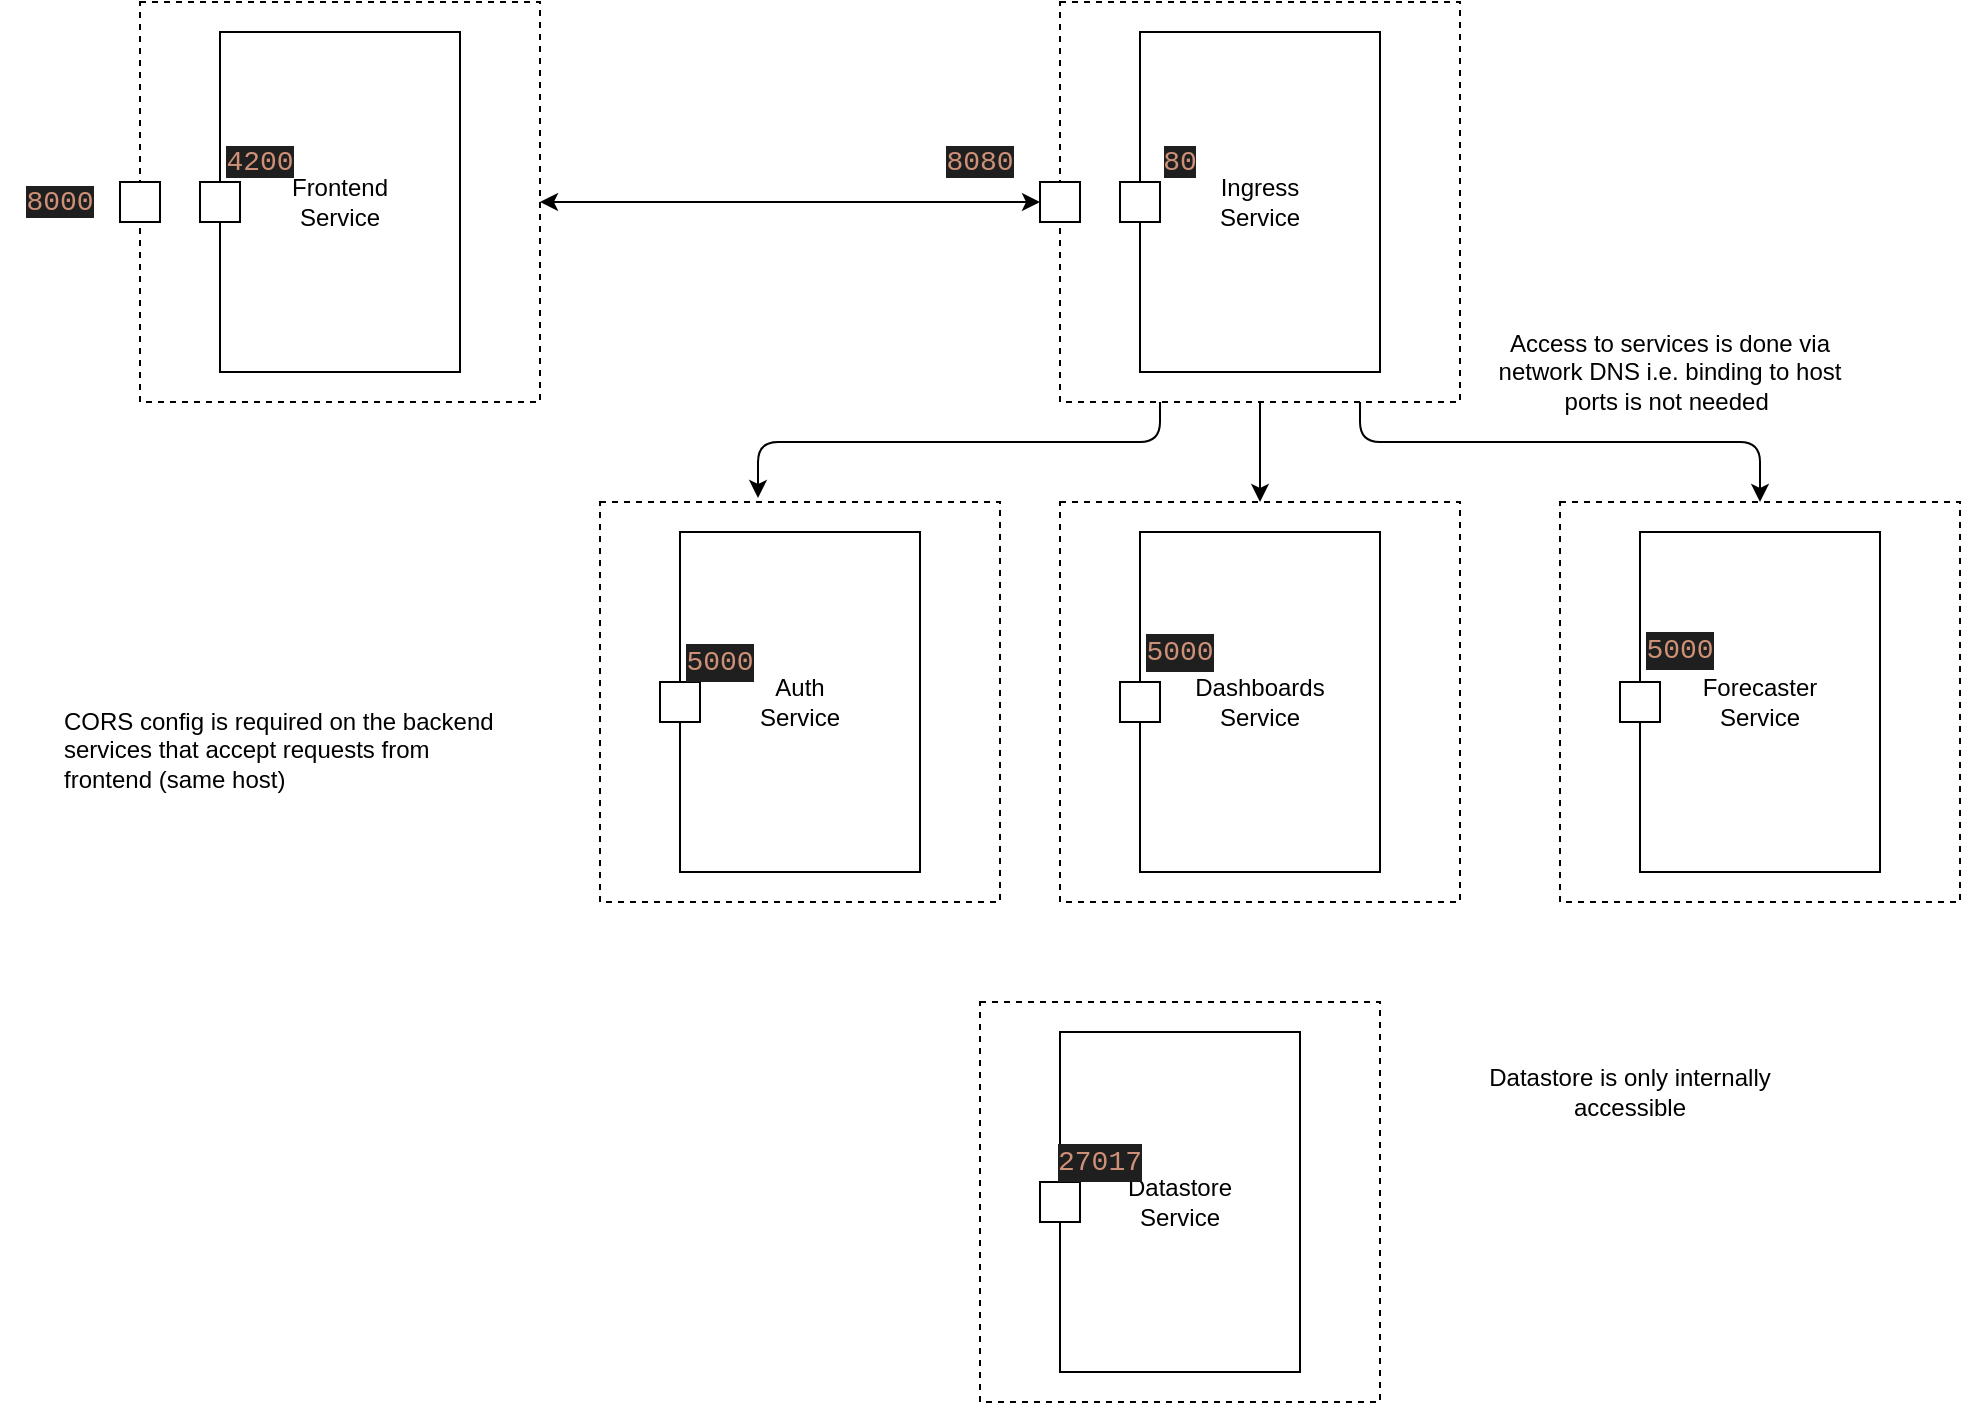 <mxfile>
    <diagram id="Yf3V8BL3d49GuPFL8qzb" name="Dev PortBinds">
        <mxGraphModel dx="812" dy="627" grid="1" gridSize="10" guides="1" tooltips="1" connect="1" arrows="1" fold="1" page="1" pageScale="1" pageWidth="1169" pageHeight="827" math="0" shadow="0">
            <root>
                <mxCell id="0"/>
                <mxCell id="1" parent="0"/>
                <mxCell id="4" value="s" style="whiteSpace=wrap;html=1;aspect=fixed;dashed=1;fillColor=none;" parent="1" vertex="1">
                    <mxGeometry x="90" y="90" width="200" height="200" as="geometry"/>
                </mxCell>
                <mxCell id="2" value="Frontend&lt;br&gt;Service" style="rounded=0;whiteSpace=wrap;html=1;" parent="1" vertex="1">
                    <mxGeometry x="130" y="105" width="120" height="170" as="geometry"/>
                </mxCell>
                <mxCell id="3" value="" style="whiteSpace=wrap;html=1;aspect=fixed;" parent="1" vertex="1">
                    <mxGeometry x="120" y="180" width="20" height="20" as="geometry"/>
                </mxCell>
                <mxCell id="5" value="" style="whiteSpace=wrap;html=1;aspect=fixed;" parent="1" vertex="1">
                    <mxGeometry x="80" y="180" width="20" height="20" as="geometry"/>
                </mxCell>
                <mxCell id="6" value="&lt;font face=&quot;Consolas, Courier New, monospace&quot; color=&quot;#ce9178&quot;&gt;&lt;span style=&quot;font-size: 14px; background-color: rgb(31, 31, 31);&quot;&gt;4200&lt;/span&gt;&lt;/font&gt;" style="text;html=1;strokeColor=none;fillColor=none;align=center;verticalAlign=middle;whiteSpace=wrap;rounded=0;dashed=1;" parent="1" vertex="1">
                    <mxGeometry x="120" y="155" width="60" height="30" as="geometry"/>
                </mxCell>
                <mxCell id="7" value="&lt;span style=&quot;color: rgb(206, 145, 120); font-family: Consolas, &amp;quot;Courier New&amp;quot;, monospace; font-size: 14px; background-color: rgb(31, 31, 31);&quot;&gt;8000&lt;/span&gt;" style="text;html=1;strokeColor=none;fillColor=none;align=center;verticalAlign=middle;whiteSpace=wrap;rounded=0;dashed=1;" parent="1" vertex="1">
                    <mxGeometry x="20" y="175" width="60" height="30" as="geometry"/>
                </mxCell>
                <mxCell id="x-FCDcHMEJtPpQc25FgL-8" value="" style="whiteSpace=wrap;html=1;aspect=fixed;dashed=1;fillColor=none;" parent="1" vertex="1">
                    <mxGeometry x="320" y="340" width="200" height="200" as="geometry"/>
                </mxCell>
                <mxCell id="x-FCDcHMEJtPpQc25FgL-9" value="Auth&lt;br&gt;Service" style="rounded=0;whiteSpace=wrap;html=1;" parent="1" vertex="1">
                    <mxGeometry x="360" y="355" width="120" height="170" as="geometry"/>
                </mxCell>
                <mxCell id="x-FCDcHMEJtPpQc25FgL-10" value="" style="whiteSpace=wrap;html=1;aspect=fixed;" parent="1" vertex="1">
                    <mxGeometry x="350" y="430" width="20" height="20" as="geometry"/>
                </mxCell>
                <mxCell id="x-FCDcHMEJtPpQc25FgL-14" value="" style="edgeStyle=none;html=1;" parent="1" edge="1">
                    <mxGeometry relative="1" as="geometry">
                        <mxPoint x="310" y="440" as="sourcePoint"/>
                        <mxPoint x="310" y="440" as="targetPoint"/>
                    </mxGeometry>
                </mxCell>
                <mxCell id="x-FCDcHMEJtPpQc25FgL-12" value="&lt;div style=&quot;color: rgb(204, 204, 204); background-color: rgb(31, 31, 31); font-family: Consolas, &amp;quot;Courier New&amp;quot;, monospace; font-size: 14px; line-height: 19px;&quot;&gt;&lt;span style=&quot;color: #ce9178;&quot;&gt;5000&lt;/span&gt;&lt;/div&gt;" style="text;html=1;strokeColor=none;fillColor=none;align=center;verticalAlign=middle;whiteSpace=wrap;rounded=0;dashed=1;" parent="1" vertex="1">
                    <mxGeometry x="350" y="405" width="60" height="30" as="geometry"/>
                </mxCell>
                <mxCell id="9" value="" style="whiteSpace=wrap;html=1;aspect=fixed;dashed=1;fillColor=none;" parent="1" vertex="1">
                    <mxGeometry x="550" y="340" width="200" height="200" as="geometry"/>
                </mxCell>
                <mxCell id="10" value="Dashboards&lt;br&gt;Service" style="rounded=0;whiteSpace=wrap;html=1;" parent="1" vertex="1">
                    <mxGeometry x="590" y="355" width="120" height="170" as="geometry"/>
                </mxCell>
                <mxCell id="11" value="" style="whiteSpace=wrap;html=1;aspect=fixed;" parent="1" vertex="1">
                    <mxGeometry x="580" y="430" width="20" height="20" as="geometry"/>
                </mxCell>
                <mxCell id="12" value="" style="edgeStyle=none;html=1;" parent="1" edge="1">
                    <mxGeometry relative="1" as="geometry">
                        <mxPoint x="540" y="440" as="sourcePoint"/>
                        <mxPoint x="540" y="440" as="targetPoint"/>
                    </mxGeometry>
                </mxCell>
                <mxCell id="14" value="&lt;div style=&quot;color: rgb(204, 204, 204); background-color: rgb(31, 31, 31); font-family: Consolas, &amp;quot;Courier New&amp;quot;, monospace; font-size: 14px; line-height: 19px;&quot;&gt;&lt;span style=&quot;color: #ce9178;&quot;&gt;5000&lt;/span&gt;&lt;/div&gt;" style="text;html=1;strokeColor=none;fillColor=none;align=center;verticalAlign=middle;whiteSpace=wrap;rounded=0;dashed=1;" parent="1" vertex="1">
                    <mxGeometry x="580" y="400" width="60" height="30" as="geometry"/>
                </mxCell>
                <mxCell id="16" value="" style="whiteSpace=wrap;html=1;aspect=fixed;dashed=1;fillColor=none;" parent="1" vertex="1">
                    <mxGeometry x="550" y="90" width="200" height="200" as="geometry"/>
                </mxCell>
                <mxCell id="17" value="Ingress &lt;br&gt;Service" style="rounded=0;whiteSpace=wrap;html=1;" parent="1" vertex="1">
                    <mxGeometry x="590" y="105" width="120" height="170" as="geometry"/>
                </mxCell>
                <mxCell id="18" value="" style="whiteSpace=wrap;html=1;aspect=fixed;" parent="1" vertex="1">
                    <mxGeometry x="580" y="180" width="20" height="20" as="geometry"/>
                </mxCell>
                <mxCell id="19" value="" style="whiteSpace=wrap;html=1;aspect=fixed;" parent="1" vertex="1">
                    <mxGeometry x="540" y="180" width="20" height="20" as="geometry"/>
                </mxCell>
                <mxCell id="20" value="&lt;font face=&quot;Consolas, Courier New, monospace&quot; color=&quot;#ce9178&quot;&gt;&lt;span style=&quot;font-size: 14px; background-color: rgb(31, 31, 31);&quot;&gt;80&lt;/span&gt;&lt;/font&gt;" style="text;html=1;strokeColor=none;fillColor=none;align=center;verticalAlign=middle;whiteSpace=wrap;rounded=0;dashed=1;" parent="1" vertex="1">
                    <mxGeometry x="580" y="155" width="60" height="30" as="geometry"/>
                </mxCell>
                <mxCell id="21" value="&lt;span style=&quot;color: rgb(206, 145, 120); font-family: Consolas, &amp;quot;Courier New&amp;quot;, monospace; font-size: 14px; background-color: rgb(31, 31, 31);&quot;&gt;8080&lt;/span&gt;" style="text;html=1;strokeColor=none;fillColor=none;align=center;verticalAlign=middle;whiteSpace=wrap;rounded=0;dashed=1;" parent="1" vertex="1">
                    <mxGeometry x="480" y="155" width="60" height="30" as="geometry"/>
                </mxCell>
                <mxCell id="22" value="" style="whiteSpace=wrap;html=1;aspect=fixed;dashed=1;fillColor=none;" parent="1" vertex="1">
                    <mxGeometry x="510" y="590" width="200" height="200" as="geometry"/>
                </mxCell>
                <mxCell id="23" value="Datastore&lt;br&gt;Service" style="rounded=0;whiteSpace=wrap;html=1;" parent="1" vertex="1">
                    <mxGeometry x="550" y="605" width="120" height="170" as="geometry"/>
                </mxCell>
                <mxCell id="24" value="" style="whiteSpace=wrap;html=1;aspect=fixed;" parent="1" vertex="1">
                    <mxGeometry x="540" y="680" width="20" height="20" as="geometry"/>
                </mxCell>
                <mxCell id="25" value="" style="edgeStyle=none;html=1;" parent="1" edge="1">
                    <mxGeometry relative="1" as="geometry">
                        <mxPoint x="500" y="690" as="sourcePoint"/>
                        <mxPoint x="500" y="690" as="targetPoint"/>
                    </mxGeometry>
                </mxCell>
                <mxCell id="26" value="&lt;div style=&quot;color: rgb(204, 204, 204); background-color: rgb(31, 31, 31); font-family: Consolas, &amp;quot;Courier New&amp;quot;, monospace; font-size: 14px; line-height: 19px;&quot;&gt;&lt;div style=&quot;line-height: 19px;&quot;&gt;&lt;span style=&quot;color: #ce9178;&quot;&gt;27017&lt;/span&gt;&lt;/div&gt;&lt;/div&gt;" style="text;html=1;strokeColor=none;fillColor=none;align=center;verticalAlign=middle;whiteSpace=wrap;rounded=0;dashed=1;" parent="1" vertex="1">
                    <mxGeometry x="540" y="655" width="60" height="30" as="geometry"/>
                </mxCell>
                <mxCell id="27" value="" style="whiteSpace=wrap;html=1;aspect=fixed;dashed=1;fillColor=none;" parent="1" vertex="1">
                    <mxGeometry x="800" y="340" width="200" height="200" as="geometry"/>
                </mxCell>
                <mxCell id="28" value="Forecaster&lt;br&gt;Service" style="rounded=0;whiteSpace=wrap;html=1;" parent="1" vertex="1">
                    <mxGeometry x="840" y="355" width="120" height="170" as="geometry"/>
                </mxCell>
                <mxCell id="29" value="" style="whiteSpace=wrap;html=1;aspect=fixed;" parent="1" vertex="1">
                    <mxGeometry x="830" y="430" width="20" height="20" as="geometry"/>
                </mxCell>
                <mxCell id="30" value="" style="edgeStyle=none;html=1;" parent="1" edge="1">
                    <mxGeometry relative="1" as="geometry">
                        <mxPoint x="730" y="440" as="sourcePoint"/>
                        <mxPoint x="730" y="440" as="targetPoint"/>
                    </mxGeometry>
                </mxCell>
                <mxCell id="31" value="&lt;div style=&quot;color: rgb(204, 204, 204); background-color: rgb(31, 31, 31); font-family: Consolas, &amp;quot;Courier New&amp;quot;, monospace; font-size: 14px; line-height: 19px;&quot;&gt;&lt;span style=&quot;color: #ce9178;&quot;&gt;5000&lt;/span&gt;&lt;/div&gt;" style="text;html=1;strokeColor=none;fillColor=none;align=center;verticalAlign=middle;whiteSpace=wrap;rounded=0;dashed=1;" parent="1" vertex="1">
                    <mxGeometry x="830" y="399" width="60" height="30" as="geometry"/>
                </mxCell>
                <mxCell id="32" value="" style="endArrow=classic;html=1;exitX=0.25;exitY=1;exitDx=0;exitDy=0;entryX=0.395;entryY=-0.01;entryDx=0;entryDy=0;entryPerimeter=0;" parent="1" source="16" target="x-FCDcHMEJtPpQc25FgL-8" edge="1">
                    <mxGeometry width="50" height="50" relative="1" as="geometry">
                        <mxPoint x="880" y="250" as="sourcePoint"/>
                        <mxPoint x="930" y="200" as="targetPoint"/>
                        <Array as="points">
                            <mxPoint x="600" y="310"/>
                            <mxPoint x="399" y="310"/>
                        </Array>
                    </mxGeometry>
                </mxCell>
                <mxCell id="33" value="" style="endArrow=classic;html=1;exitX=0.5;exitY=1;exitDx=0;exitDy=0;entryX=0.5;entryY=0;entryDx=0;entryDy=0;" parent="1" source="16" target="9" edge="1">
                    <mxGeometry width="50" height="50" relative="1" as="geometry">
                        <mxPoint x="840" y="290" as="sourcePoint"/>
                        <mxPoint x="890" y="240" as="targetPoint"/>
                    </mxGeometry>
                </mxCell>
                <mxCell id="34" value="" style="endArrow=classic;html=1;exitX=0.75;exitY=1;exitDx=0;exitDy=0;entryX=0.5;entryY=0;entryDx=0;entryDy=0;" parent="1" source="16" target="27" edge="1">
                    <mxGeometry width="50" height="50" relative="1" as="geometry">
                        <mxPoint x="950" y="290" as="sourcePoint"/>
                        <mxPoint x="1000" y="240" as="targetPoint"/>
                        <Array as="points">
                            <mxPoint x="700" y="310"/>
                            <mxPoint x="900" y="310"/>
                        </Array>
                    </mxGeometry>
                </mxCell>
                <mxCell id="36" value="Access to services is done via network DNS i.e. binding to host ports is not needed&amp;nbsp;" style="text;html=1;strokeColor=none;fillColor=none;align=center;verticalAlign=middle;whiteSpace=wrap;rounded=0;" parent="1" vertex="1">
                    <mxGeometry x="760" y="260" width="190" height="30" as="geometry"/>
                </mxCell>
                <mxCell id="37" value="Datastore is only internally accessible" style="text;html=1;strokeColor=none;fillColor=none;align=center;verticalAlign=middle;whiteSpace=wrap;rounded=0;" parent="1" vertex="1">
                    <mxGeometry x="740" y="620" width="190" height="30" as="geometry"/>
                </mxCell>
                <mxCell id="38" value="" style="endArrow=classic;startArrow=classic;html=1;entryX=0;entryY=0.5;entryDx=0;entryDy=0;" parent="1" source="4" target="19" edge="1">
                    <mxGeometry width="50" height="50" relative="1" as="geometry">
                        <mxPoint x="360" y="240" as="sourcePoint"/>
                        <mxPoint x="410" y="190" as="targetPoint"/>
                    </mxGeometry>
                </mxCell>
                <mxCell id="cprb761TM8VM28HrOl3Y-38" value="CORS config is required on the backend services that accept requests from frontend (same host)" style="text;html=1;strokeColor=none;fillColor=none;align=left;verticalAlign=middle;whiteSpace=wrap;rounded=0;" vertex="1" parent="1">
                    <mxGeometry x="50" y="420" width="220" height="87.5" as="geometry"/>
                </mxCell>
            </root>
        </mxGraphModel>
    </diagram>
    <diagram name="ProdPortBinds-sameHost" id="kvNyjHchTtmpYtn1jW40">
        <mxGraphModel dx="812" dy="1454" grid="1" gridSize="10" guides="1" tooltips="1" connect="1" arrows="1" fold="1" page="1" pageScale="1" pageWidth="1169" pageHeight="827" math="0" shadow="0">
            <root>
                <mxCell id="8yNIrelO1CAX560oub1o-0"/>
                <mxCell id="8yNIrelO1CAX560oub1o-1" parent="8yNIrelO1CAX560oub1o-0"/>
                <mxCell id="8yNIrelO1CAX560oub1o-2" value="s" style="whiteSpace=wrap;html=1;aspect=fixed;dashed=1;fillColor=none;" vertex="1" parent="8yNIrelO1CAX560oub1o-1">
                    <mxGeometry x="90" y="90" width="200" height="200" as="geometry"/>
                </mxCell>
                <mxCell id="8yNIrelO1CAX560oub1o-3" value="Webserver" style="rounded=0;whiteSpace=wrap;html=1;" vertex="1" parent="8yNIrelO1CAX560oub1o-1">
                    <mxGeometry x="130" y="105" width="120" height="170" as="geometry"/>
                </mxCell>
                <mxCell id="8yNIrelO1CAX560oub1o-4" value="" style="whiteSpace=wrap;html=1;aspect=fixed;" vertex="1" parent="8yNIrelO1CAX560oub1o-1">
                    <mxGeometry x="120" y="180" width="20" height="20" as="geometry"/>
                </mxCell>
                <mxCell id="8yNIrelO1CAX560oub1o-5" value="" style="whiteSpace=wrap;html=1;aspect=fixed;" vertex="1" parent="8yNIrelO1CAX560oub1o-1">
                    <mxGeometry x="80" y="180" width="20" height="20" as="geometry"/>
                </mxCell>
                <mxCell id="8yNIrelO1CAX560oub1o-6" value="&lt;font face=&quot;Consolas, Courier New, monospace&quot; color=&quot;#ce9178&quot;&gt;&lt;span style=&quot;font-size: 14px; background-color: rgb(31, 31, 31);&quot;&gt;80&lt;/span&gt;&lt;/font&gt;" style="text;html=1;strokeColor=none;fillColor=none;align=center;verticalAlign=middle;whiteSpace=wrap;rounded=0;dashed=1;" vertex="1" parent="8yNIrelO1CAX560oub1o-1">
                    <mxGeometry x="120" y="155" width="60" height="30" as="geometry"/>
                </mxCell>
                <mxCell id="8yNIrelO1CAX560oub1o-7" value="&lt;span style=&quot;color: rgb(206, 145, 120); font-family: Consolas, &amp;quot;Courier New&amp;quot;, monospace; font-size: 14px; background-color: rgb(31, 31, 31);&quot;&gt;8080&lt;/span&gt;" style="text;html=1;strokeColor=none;fillColor=none;align=center;verticalAlign=middle;whiteSpace=wrap;rounded=0;dashed=1;" vertex="1" parent="8yNIrelO1CAX560oub1o-1">
                    <mxGeometry x="20" y="175" width="60" height="30" as="geometry"/>
                </mxCell>
                <mxCell id="8yNIrelO1CAX560oub1o-9" value="Auth&lt;br&gt;Service" style="rounded=0;whiteSpace=wrap;html=1;" vertex="1" parent="8yNIrelO1CAX560oub1o-1">
                    <mxGeometry x="360" y="355" width="120" height="115" as="geometry"/>
                </mxCell>
                <mxCell id="8yNIrelO1CAX560oub1o-10" value="" style="whiteSpace=wrap;html=1;aspect=fixed;" vertex="1" parent="8yNIrelO1CAX560oub1o-1">
                    <mxGeometry x="350" y="399" width="20" height="20" as="geometry"/>
                </mxCell>
                <mxCell id="8yNIrelO1CAX560oub1o-11" value="" style="edgeStyle=none;html=1;" edge="1" parent="8yNIrelO1CAX560oub1o-1">
                    <mxGeometry relative="1" as="geometry">
                        <mxPoint x="310" y="440" as="sourcePoint"/>
                        <mxPoint x="310" y="440" as="targetPoint"/>
                    </mxGeometry>
                </mxCell>
                <mxCell id="8yNIrelO1CAX560oub1o-12" value="&lt;div style=&quot;color: rgb(204, 204, 204); background-color: rgb(31, 31, 31); font-family: Consolas, &amp;quot;Courier New&amp;quot;, monospace; font-size: 14px; line-height: 19px;&quot;&gt;&lt;span style=&quot;color: #ce9178;&quot;&gt;5000&lt;/span&gt;&lt;/div&gt;" style="text;html=1;strokeColor=none;fillColor=none;align=center;verticalAlign=middle;whiteSpace=wrap;rounded=0;dashed=1;" vertex="1" parent="8yNIrelO1CAX560oub1o-1">
                    <mxGeometry x="350" y="370" width="60" height="30" as="geometry"/>
                </mxCell>
                <mxCell id="8yNIrelO1CAX560oub1o-14" value="Dashboards&lt;br&gt;Service" style="rounded=0;whiteSpace=wrap;html=1;" vertex="1" parent="8yNIrelO1CAX560oub1o-1">
                    <mxGeometry x="590" y="355" width="120" height="115" as="geometry"/>
                </mxCell>
                <mxCell id="8yNIrelO1CAX560oub1o-15" value="" style="whiteSpace=wrap;html=1;aspect=fixed;" vertex="1" parent="8yNIrelO1CAX560oub1o-1">
                    <mxGeometry x="575" y="400" width="20" height="20" as="geometry"/>
                </mxCell>
                <mxCell id="8yNIrelO1CAX560oub1o-16" value="" style="edgeStyle=none;html=1;" edge="1" parent="8yNIrelO1CAX560oub1o-1">
                    <mxGeometry relative="1" as="geometry">
                        <mxPoint x="540" y="440" as="sourcePoint"/>
                        <mxPoint x="540" y="440" as="targetPoint"/>
                    </mxGeometry>
                </mxCell>
                <mxCell id="8yNIrelO1CAX560oub1o-17" value="&lt;div style=&quot;color: rgb(204, 204, 204); background-color: rgb(31, 31, 31); font-family: Consolas, &amp;quot;Courier New&amp;quot;, monospace; font-size: 14px; line-height: 19px;&quot;&gt;&lt;span style=&quot;color: #ce9178;&quot;&gt;5000&lt;/span&gt;&lt;/div&gt;" style="text;html=1;strokeColor=none;fillColor=none;align=center;verticalAlign=middle;whiteSpace=wrap;rounded=0;dashed=1;" vertex="1" parent="8yNIrelO1CAX560oub1o-1">
                    <mxGeometry x="580" y="375" width="60" height="30" as="geometry"/>
                </mxCell>
                <mxCell id="8yNIrelO1CAX560oub1o-18" value="" style="whiteSpace=wrap;html=1;aspect=fixed;dashed=1;fillColor=none;" vertex="1" parent="8yNIrelO1CAX560oub1o-1">
                    <mxGeometry x="550" y="90" width="200" height="200" as="geometry"/>
                </mxCell>
                <mxCell id="8yNIrelO1CAX560oub1o-19" value="Ingress &lt;br&gt;Service" style="rounded=0;whiteSpace=wrap;html=1;" vertex="1" parent="8yNIrelO1CAX560oub1o-1">
                    <mxGeometry x="590" y="105" width="120" height="170" as="geometry"/>
                </mxCell>
                <mxCell id="8yNIrelO1CAX560oub1o-20" value="" style="whiteSpace=wrap;html=1;aspect=fixed;" vertex="1" parent="8yNIrelO1CAX560oub1o-1">
                    <mxGeometry x="580" y="180" width="20" height="20" as="geometry"/>
                </mxCell>
                <mxCell id="8yNIrelO1CAX560oub1o-21" value="" style="whiteSpace=wrap;html=1;aspect=fixed;" vertex="1" parent="8yNIrelO1CAX560oub1o-1">
                    <mxGeometry x="540" y="180" width="20" height="20" as="geometry"/>
                </mxCell>
                <mxCell id="8yNIrelO1CAX560oub1o-22" value="&lt;font face=&quot;Consolas, Courier New, monospace&quot; color=&quot;#ce9178&quot;&gt;&lt;span style=&quot;font-size: 14px; background-color: rgb(31, 31, 31);&quot;&gt;80&lt;/span&gt;&lt;/font&gt;" style="text;html=1;strokeColor=none;fillColor=none;align=center;verticalAlign=middle;whiteSpace=wrap;rounded=0;dashed=1;" vertex="1" parent="8yNIrelO1CAX560oub1o-1">
                    <mxGeometry x="580" y="155" width="60" height="30" as="geometry"/>
                </mxCell>
                <mxCell id="8yNIrelO1CAX560oub1o-23" value="&lt;span style=&quot;color: rgb(206, 145, 120); font-family: Consolas, &amp;quot;Courier New&amp;quot;, monospace; font-size: 14px; background-color: rgb(31, 31, 31);&quot;&gt;8090&lt;/span&gt;" style="text;html=1;strokeColor=none;fillColor=none;align=center;verticalAlign=middle;whiteSpace=wrap;rounded=0;dashed=1;" vertex="1" parent="8yNIrelO1CAX560oub1o-1">
                    <mxGeometry x="480" y="155" width="60" height="30" as="geometry"/>
                </mxCell>
                <mxCell id="8yNIrelO1CAX560oub1o-25" value="Datastore&lt;br&gt;Service" style="rounded=0;whiteSpace=wrap;html=1;" vertex="1" parent="8yNIrelO1CAX560oub1o-1">
                    <mxGeometry x="595" y="530" width="120" height="110" as="geometry"/>
                </mxCell>
                <mxCell id="8yNIrelO1CAX560oub1o-26" value="" style="whiteSpace=wrap;html=1;aspect=fixed;" vertex="1" parent="8yNIrelO1CAX560oub1o-1">
                    <mxGeometry x="585" y="575" width="20" height="20" as="geometry"/>
                </mxCell>
                <mxCell id="8yNIrelO1CAX560oub1o-27" value="" style="edgeStyle=none;html=1;" edge="1" parent="8yNIrelO1CAX560oub1o-1">
                    <mxGeometry relative="1" as="geometry">
                        <mxPoint x="500" y="690" as="sourcePoint"/>
                        <mxPoint x="500" y="690" as="targetPoint"/>
                    </mxGeometry>
                </mxCell>
                <mxCell id="8yNIrelO1CAX560oub1o-28" value="&lt;div style=&quot;color: rgb(204, 204, 204); background-color: rgb(31, 31, 31); font-family: Consolas, &amp;quot;Courier New&amp;quot;, monospace; font-size: 14px; line-height: 19px;&quot;&gt;&lt;div style=&quot;line-height: 19px;&quot;&gt;&lt;span style=&quot;color: #ce9178;&quot;&gt;27017&lt;/span&gt;&lt;/div&gt;&lt;/div&gt;" style="text;html=1;strokeColor=none;fillColor=none;align=center;verticalAlign=middle;whiteSpace=wrap;rounded=0;dashed=1;" vertex="1" parent="8yNIrelO1CAX560oub1o-1">
                    <mxGeometry x="590" y="545" width="60" height="30" as="geometry"/>
                </mxCell>
                <mxCell id="8yNIrelO1CAX560oub1o-29" value="" style="whiteSpace=wrap;html=1;aspect=fixed;dashed=1;fillColor=none;" vertex="1" parent="8yNIrelO1CAX560oub1o-1">
                    <mxGeometry x="825" y="340" width="150" height="150" as="geometry"/>
                </mxCell>
                <mxCell id="8yNIrelO1CAX560oub1o-30" value="Forecaster&lt;br&gt;Service" style="rounded=0;whiteSpace=wrap;html=1;" vertex="1" parent="8yNIrelO1CAX560oub1o-1">
                    <mxGeometry x="840" y="355" width="120" height="115" as="geometry"/>
                </mxCell>
                <mxCell id="8yNIrelO1CAX560oub1o-31" value="" style="whiteSpace=wrap;html=1;aspect=fixed;" vertex="1" parent="8yNIrelO1CAX560oub1o-1">
                    <mxGeometry x="830" y="402.5" width="20" height="20" as="geometry"/>
                </mxCell>
                <mxCell id="8yNIrelO1CAX560oub1o-32" value="" style="edgeStyle=none;html=1;" edge="1" parent="8yNIrelO1CAX560oub1o-1">
                    <mxGeometry relative="1" as="geometry">
                        <mxPoint x="730" y="440" as="sourcePoint"/>
                        <mxPoint x="730" y="440" as="targetPoint"/>
                    </mxGeometry>
                </mxCell>
                <mxCell id="8yNIrelO1CAX560oub1o-33" value="&lt;div style=&quot;color: rgb(204, 204, 204); background-color: rgb(31, 31, 31); font-family: Consolas, &amp;quot;Courier New&amp;quot;, monospace; font-size: 14px; line-height: 19px;&quot;&gt;&lt;span style=&quot;color: #ce9178;&quot;&gt;5000&lt;/span&gt;&lt;/div&gt;" style="text;html=1;strokeColor=none;fillColor=none;align=center;verticalAlign=middle;whiteSpace=wrap;rounded=0;dashed=1;" vertex="1" parent="8yNIrelO1CAX560oub1o-1">
                    <mxGeometry x="830" y="375" width="60" height="30" as="geometry"/>
                </mxCell>
                <mxCell id="8yNIrelO1CAX560oub1o-34" value="" style="endArrow=classic;html=1;exitX=0.25;exitY=1;exitDx=0;exitDy=0;entryX=0.395;entryY=-0.01;entryDx=0;entryDy=0;entryPerimeter=0;" edge="1" parent="8yNIrelO1CAX560oub1o-1" source="8yNIrelO1CAX560oub1o-18">
                    <mxGeometry width="50" height="50" relative="1" as="geometry">
                        <mxPoint x="880" y="250" as="sourcePoint"/>
                        <mxPoint x="399" y="338.0" as="targetPoint"/>
                        <Array as="points">
                            <mxPoint x="600" y="310"/>
                            <mxPoint x="399" y="310"/>
                        </Array>
                    </mxGeometry>
                </mxCell>
                <mxCell id="8yNIrelO1CAX560oub1o-35" value="" style="endArrow=classic;html=1;exitX=0.5;exitY=1;exitDx=0;exitDy=0;entryX=0.5;entryY=0;entryDx=0;entryDy=0;" edge="1" parent="8yNIrelO1CAX560oub1o-1" source="8yNIrelO1CAX560oub1o-18">
                    <mxGeometry width="50" height="50" relative="1" as="geometry">
                        <mxPoint x="840" y="290" as="sourcePoint"/>
                        <mxPoint x="650" y="340.0" as="targetPoint"/>
                    </mxGeometry>
                </mxCell>
                <mxCell id="8yNIrelO1CAX560oub1o-36" value="" style="endArrow=classic;html=1;exitX=0.75;exitY=1;exitDx=0;exitDy=0;entryX=0.5;entryY=0;entryDx=0;entryDy=0;" edge="1" parent="8yNIrelO1CAX560oub1o-1" source="8yNIrelO1CAX560oub1o-18" target="8yNIrelO1CAX560oub1o-29">
                    <mxGeometry width="50" height="50" relative="1" as="geometry">
                        <mxPoint x="950" y="290" as="sourcePoint"/>
                        <mxPoint x="1000" y="240" as="targetPoint"/>
                        <Array as="points">
                            <mxPoint x="700" y="310"/>
                            <mxPoint x="900" y="310"/>
                        </Array>
                    </mxGeometry>
                </mxCell>
                <mxCell id="8yNIrelO1CAX560oub1o-37" value="Access to services is done via network DNS i.e. binding to host ports is not needed&amp;nbsp;" style="text;html=1;strokeColor=none;fillColor=none;align=center;verticalAlign=middle;whiteSpace=wrap;rounded=0;" vertex="1" parent="8yNIrelO1CAX560oub1o-1">
                    <mxGeometry x="760" y="260" width="190" height="30" as="geometry"/>
                </mxCell>
                <mxCell id="8yNIrelO1CAX560oub1o-38" value="Datastore is only internally accessible" style="text;html=1;strokeColor=none;fillColor=none;align=center;verticalAlign=middle;whiteSpace=wrap;rounded=0;" vertex="1" parent="8yNIrelO1CAX560oub1o-1">
                    <mxGeometry x="730" y="580" width="190" height="30" as="geometry"/>
                </mxCell>
                <mxCell id="8yNIrelO1CAX560oub1o-39" value="" style="endArrow=classic;startArrow=classic;html=1;entryX=0;entryY=0.5;entryDx=0;entryDy=0;" edge="1" parent="8yNIrelO1CAX560oub1o-1" source="8yNIrelO1CAX560oub1o-2" target="8yNIrelO1CAX560oub1o-21">
                    <mxGeometry width="50" height="50" relative="1" as="geometry">
                        <mxPoint x="360" y="240" as="sourcePoint"/>
                        <mxPoint x="410" y="190" as="targetPoint"/>
                    </mxGeometry>
                </mxCell>
                <mxCell id="wGEXk0iVghqJmSYLJJfG-0" value="&lt;h1&gt;Heading&lt;/h1&gt;&lt;p&gt;Lorem ipsum dolor sit amet, consectetur adipisicing elit, sed do eiusmod tempor incididunt ut labore et dolore magna aliqua.&lt;/p&gt;" style="text;html=1;strokeColor=none;fillColor=none;spacing=5;spacingTop=-20;whiteSpace=wrap;overflow=hidden;rounded=0;" vertex="1" parent="8yNIrelO1CAX560oub1o-1">
                    <mxGeometry x="360" y="-15" width="190" height="120" as="geometry"/>
                </mxCell>
                <mxCell id="wGEXk0iVghqJmSYLJJfG-1" value="" style="whiteSpace=wrap;html=1;aspect=fixed;dashed=1;fillColor=none;" vertex="1" parent="8yNIrelO1CAX560oub1o-1">
                    <mxGeometry x="575" y="340" width="150" height="150" as="geometry"/>
                </mxCell>
                <mxCell id="wGEXk0iVghqJmSYLJJfG-2" value="" style="whiteSpace=wrap;html=1;aspect=fixed;dashed=1;fillColor=none;" vertex="1" parent="8yNIrelO1CAX560oub1o-1">
                    <mxGeometry x="340" y="339" width="150" height="150" as="geometry"/>
                </mxCell>
                <mxCell id="wGEXk0iVghqJmSYLJJfG-3" value="" style="whiteSpace=wrap;html=1;aspect=fixed;dashed=1;fillColor=none;" vertex="1" parent="8yNIrelO1CAX560oub1o-1">
                    <mxGeometry x="580" y="510" width="150" height="150" as="geometry"/>
                </mxCell>
                <mxCell id="wGEXk0iVghqJmSYLJJfG-5" value="CORS config is required on the backend services that accept requests from frontend (same host)" style="text;html=1;strokeColor=none;fillColor=none;align=left;verticalAlign=middle;whiteSpace=wrap;rounded=0;" vertex="1" parent="8yNIrelO1CAX560oub1o-1">
                    <mxGeometry x="50" y="392.5" width="220" height="87.5" as="geometry"/>
                </mxCell>
            </root>
        </mxGraphModel>
    </diagram>
</mxfile>